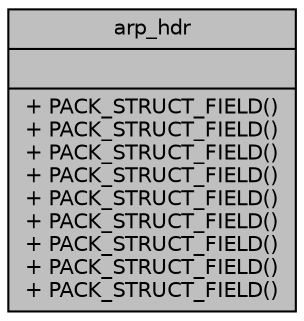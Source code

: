 digraph "arp_hdr"
{
 // LATEX_PDF_SIZE
  edge [fontname="Helvetica",fontsize="10",labelfontname="Helvetica",labelfontsize="10"];
  node [fontname="Helvetica",fontsize="10",shape=record];
  Node1 [label="{arp_hdr\n||+ PACK_STRUCT_FIELD()\l+ PACK_STRUCT_FIELD()\l+ PACK_STRUCT_FIELD()\l+ PACK_STRUCT_FIELD()\l+ PACK_STRUCT_FIELD()\l+ PACK_STRUCT_FIELD()\l+ PACK_STRUCT_FIELD()\l+ PACK_STRUCT_FIELD()\l+ PACK_STRUCT_FIELD()\l}",height=0.2,width=0.4,color="black", fillcolor="grey75", style="filled", fontcolor="black",tooltip=" "];
}
